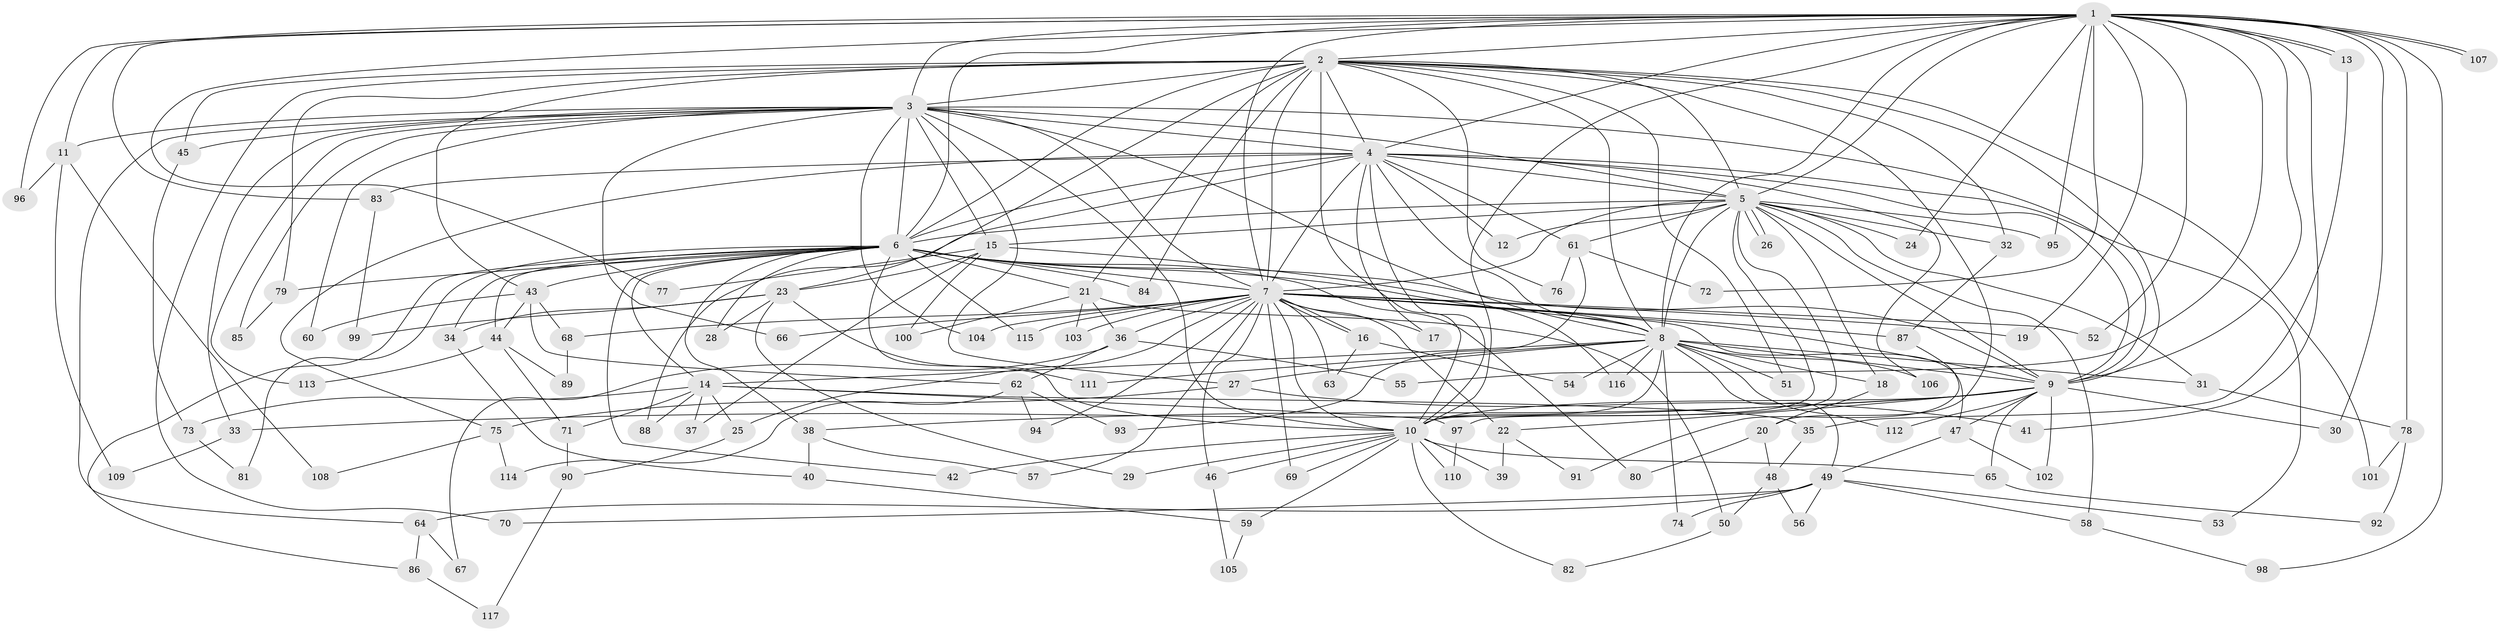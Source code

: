 // coarse degree distribution, {12: 0.0425531914893617, 17: 0.06382978723404255, 13: 0.02127659574468085, 21: 0.02127659574468085, 15: 0.0425531914893617, 14: 0.02127659574468085, 5: 0.0851063829787234, 10: 0.02127659574468085, 6: 0.06382978723404255, 9: 0.02127659574468085, 3: 0.1702127659574468, 8: 0.0425531914893617, 4: 0.0851063829787234, 1: 0.02127659574468085, 7: 0.06382978723404255, 2: 0.2127659574468085}
// Generated by graph-tools (version 1.1) at 2025/49/03/04/25 22:49:42]
// undirected, 117 vertices, 259 edges
graph export_dot {
  node [color=gray90,style=filled];
  1;
  2;
  3;
  4;
  5;
  6;
  7;
  8;
  9;
  10;
  11;
  12;
  13;
  14;
  15;
  16;
  17;
  18;
  19;
  20;
  21;
  22;
  23;
  24;
  25;
  26;
  27;
  28;
  29;
  30;
  31;
  32;
  33;
  34;
  35;
  36;
  37;
  38;
  39;
  40;
  41;
  42;
  43;
  44;
  45;
  46;
  47;
  48;
  49;
  50;
  51;
  52;
  53;
  54;
  55;
  56;
  57;
  58;
  59;
  60;
  61;
  62;
  63;
  64;
  65;
  66;
  67;
  68;
  69;
  70;
  71;
  72;
  73;
  74;
  75;
  76;
  77;
  78;
  79;
  80;
  81;
  82;
  83;
  84;
  85;
  86;
  87;
  88;
  89;
  90;
  91;
  92;
  93;
  94;
  95;
  96;
  97;
  98;
  99;
  100;
  101;
  102;
  103;
  104;
  105;
  106;
  107;
  108;
  109;
  110;
  111;
  112;
  113;
  114;
  115;
  116;
  117;
  1 -- 2;
  1 -- 3;
  1 -- 4;
  1 -- 5;
  1 -- 6;
  1 -- 7;
  1 -- 8;
  1 -- 9;
  1 -- 10;
  1 -- 11;
  1 -- 13;
  1 -- 13;
  1 -- 19;
  1 -- 24;
  1 -- 30;
  1 -- 41;
  1 -- 52;
  1 -- 55;
  1 -- 72;
  1 -- 77;
  1 -- 78;
  1 -- 83;
  1 -- 95;
  1 -- 96;
  1 -- 98;
  1 -- 107;
  1 -- 107;
  2 -- 3;
  2 -- 4;
  2 -- 5;
  2 -- 6;
  2 -- 7;
  2 -- 8;
  2 -- 9;
  2 -- 10;
  2 -- 20;
  2 -- 21;
  2 -- 23;
  2 -- 32;
  2 -- 43;
  2 -- 45;
  2 -- 51;
  2 -- 70;
  2 -- 76;
  2 -- 79;
  2 -- 84;
  2 -- 101;
  3 -- 4;
  3 -- 5;
  3 -- 6;
  3 -- 7;
  3 -- 8;
  3 -- 9;
  3 -- 10;
  3 -- 11;
  3 -- 15;
  3 -- 27;
  3 -- 33;
  3 -- 45;
  3 -- 60;
  3 -- 64;
  3 -- 66;
  3 -- 85;
  3 -- 104;
  3 -- 113;
  4 -- 5;
  4 -- 6;
  4 -- 7;
  4 -- 8;
  4 -- 9;
  4 -- 10;
  4 -- 12;
  4 -- 17;
  4 -- 53;
  4 -- 61;
  4 -- 75;
  4 -- 83;
  4 -- 88;
  4 -- 106;
  5 -- 6;
  5 -- 7;
  5 -- 8;
  5 -- 9;
  5 -- 10;
  5 -- 12;
  5 -- 15;
  5 -- 18;
  5 -- 24;
  5 -- 26;
  5 -- 26;
  5 -- 31;
  5 -- 32;
  5 -- 58;
  5 -- 61;
  5 -- 95;
  5 -- 97;
  6 -- 7;
  6 -- 8;
  6 -- 9;
  6 -- 10;
  6 -- 14;
  6 -- 21;
  6 -- 28;
  6 -- 34;
  6 -- 38;
  6 -- 42;
  6 -- 43;
  6 -- 44;
  6 -- 79;
  6 -- 80;
  6 -- 81;
  6 -- 84;
  6 -- 86;
  6 -- 115;
  7 -- 8;
  7 -- 9;
  7 -- 10;
  7 -- 16;
  7 -- 16;
  7 -- 17;
  7 -- 19;
  7 -- 22;
  7 -- 25;
  7 -- 36;
  7 -- 46;
  7 -- 47;
  7 -- 52;
  7 -- 57;
  7 -- 63;
  7 -- 66;
  7 -- 68;
  7 -- 69;
  7 -- 87;
  7 -- 94;
  7 -- 103;
  7 -- 104;
  7 -- 115;
  8 -- 9;
  8 -- 10;
  8 -- 14;
  8 -- 18;
  8 -- 27;
  8 -- 31;
  8 -- 49;
  8 -- 51;
  8 -- 54;
  8 -- 74;
  8 -- 106;
  8 -- 111;
  8 -- 112;
  8 -- 116;
  9 -- 10;
  9 -- 22;
  9 -- 30;
  9 -- 33;
  9 -- 38;
  9 -- 47;
  9 -- 65;
  9 -- 102;
  9 -- 112;
  10 -- 29;
  10 -- 39;
  10 -- 42;
  10 -- 46;
  10 -- 59;
  10 -- 65;
  10 -- 69;
  10 -- 82;
  10 -- 110;
  11 -- 96;
  11 -- 108;
  11 -- 109;
  13 -- 35;
  14 -- 25;
  14 -- 35;
  14 -- 37;
  14 -- 71;
  14 -- 73;
  14 -- 88;
  14 -- 97;
  15 -- 23;
  15 -- 37;
  15 -- 77;
  15 -- 100;
  15 -- 116;
  16 -- 54;
  16 -- 63;
  18 -- 20;
  20 -- 48;
  20 -- 80;
  21 -- 36;
  21 -- 50;
  21 -- 100;
  21 -- 103;
  22 -- 39;
  22 -- 91;
  23 -- 28;
  23 -- 29;
  23 -- 34;
  23 -- 99;
  23 -- 111;
  25 -- 90;
  27 -- 41;
  27 -- 75;
  31 -- 78;
  32 -- 87;
  33 -- 109;
  34 -- 40;
  35 -- 48;
  36 -- 55;
  36 -- 62;
  36 -- 67;
  38 -- 40;
  38 -- 57;
  40 -- 59;
  43 -- 44;
  43 -- 60;
  43 -- 62;
  43 -- 68;
  44 -- 71;
  44 -- 89;
  44 -- 113;
  45 -- 73;
  46 -- 105;
  47 -- 49;
  47 -- 102;
  48 -- 50;
  48 -- 56;
  49 -- 53;
  49 -- 56;
  49 -- 58;
  49 -- 64;
  49 -- 70;
  49 -- 74;
  50 -- 82;
  58 -- 98;
  59 -- 105;
  61 -- 72;
  61 -- 76;
  61 -- 93;
  62 -- 93;
  62 -- 94;
  62 -- 114;
  64 -- 67;
  64 -- 86;
  65 -- 92;
  68 -- 89;
  71 -- 90;
  73 -- 81;
  75 -- 108;
  75 -- 114;
  78 -- 92;
  78 -- 101;
  79 -- 85;
  83 -- 99;
  86 -- 117;
  87 -- 91;
  90 -- 117;
  97 -- 110;
}
